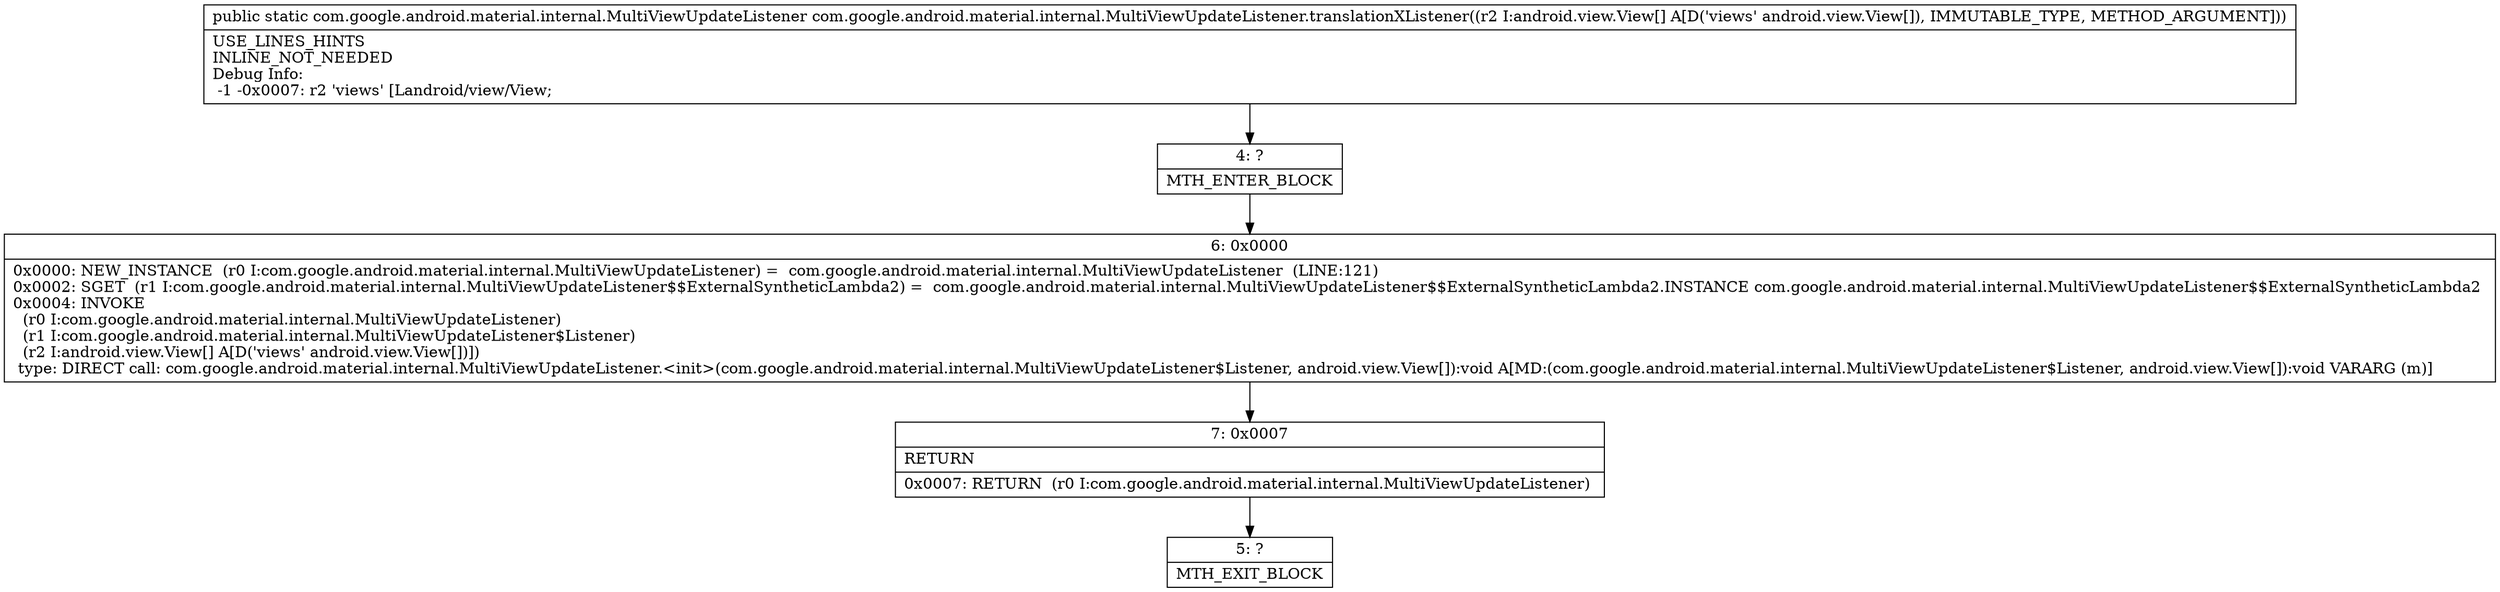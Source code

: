 digraph "CFG forcom.google.android.material.internal.MultiViewUpdateListener.translationXListener([Landroid\/view\/View;)Lcom\/google\/android\/material\/internal\/MultiViewUpdateListener;" {
Node_4 [shape=record,label="{4\:\ ?|MTH_ENTER_BLOCK\l}"];
Node_6 [shape=record,label="{6\:\ 0x0000|0x0000: NEW_INSTANCE  (r0 I:com.google.android.material.internal.MultiViewUpdateListener) =  com.google.android.material.internal.MultiViewUpdateListener  (LINE:121)\l0x0002: SGET  (r1 I:com.google.android.material.internal.MultiViewUpdateListener$$ExternalSyntheticLambda2) =  com.google.android.material.internal.MultiViewUpdateListener$$ExternalSyntheticLambda2.INSTANCE com.google.android.material.internal.MultiViewUpdateListener$$ExternalSyntheticLambda2 \l0x0004: INVOKE  \l  (r0 I:com.google.android.material.internal.MultiViewUpdateListener)\l  (r1 I:com.google.android.material.internal.MultiViewUpdateListener$Listener)\l  (r2 I:android.view.View[] A[D('views' android.view.View[])])\l type: DIRECT call: com.google.android.material.internal.MultiViewUpdateListener.\<init\>(com.google.android.material.internal.MultiViewUpdateListener$Listener, android.view.View[]):void A[MD:(com.google.android.material.internal.MultiViewUpdateListener$Listener, android.view.View[]):void VARARG (m)]\l}"];
Node_7 [shape=record,label="{7\:\ 0x0007|RETURN\l|0x0007: RETURN  (r0 I:com.google.android.material.internal.MultiViewUpdateListener) \l}"];
Node_5 [shape=record,label="{5\:\ ?|MTH_EXIT_BLOCK\l}"];
MethodNode[shape=record,label="{public static com.google.android.material.internal.MultiViewUpdateListener com.google.android.material.internal.MultiViewUpdateListener.translationXListener((r2 I:android.view.View[] A[D('views' android.view.View[]), IMMUTABLE_TYPE, METHOD_ARGUMENT]))  | USE_LINES_HINTS\lINLINE_NOT_NEEDED\lDebug Info:\l  \-1 \-0x0007: r2 'views' [Landroid\/view\/View;\l}"];
MethodNode -> Node_4;Node_4 -> Node_6;
Node_6 -> Node_7;
Node_7 -> Node_5;
}

